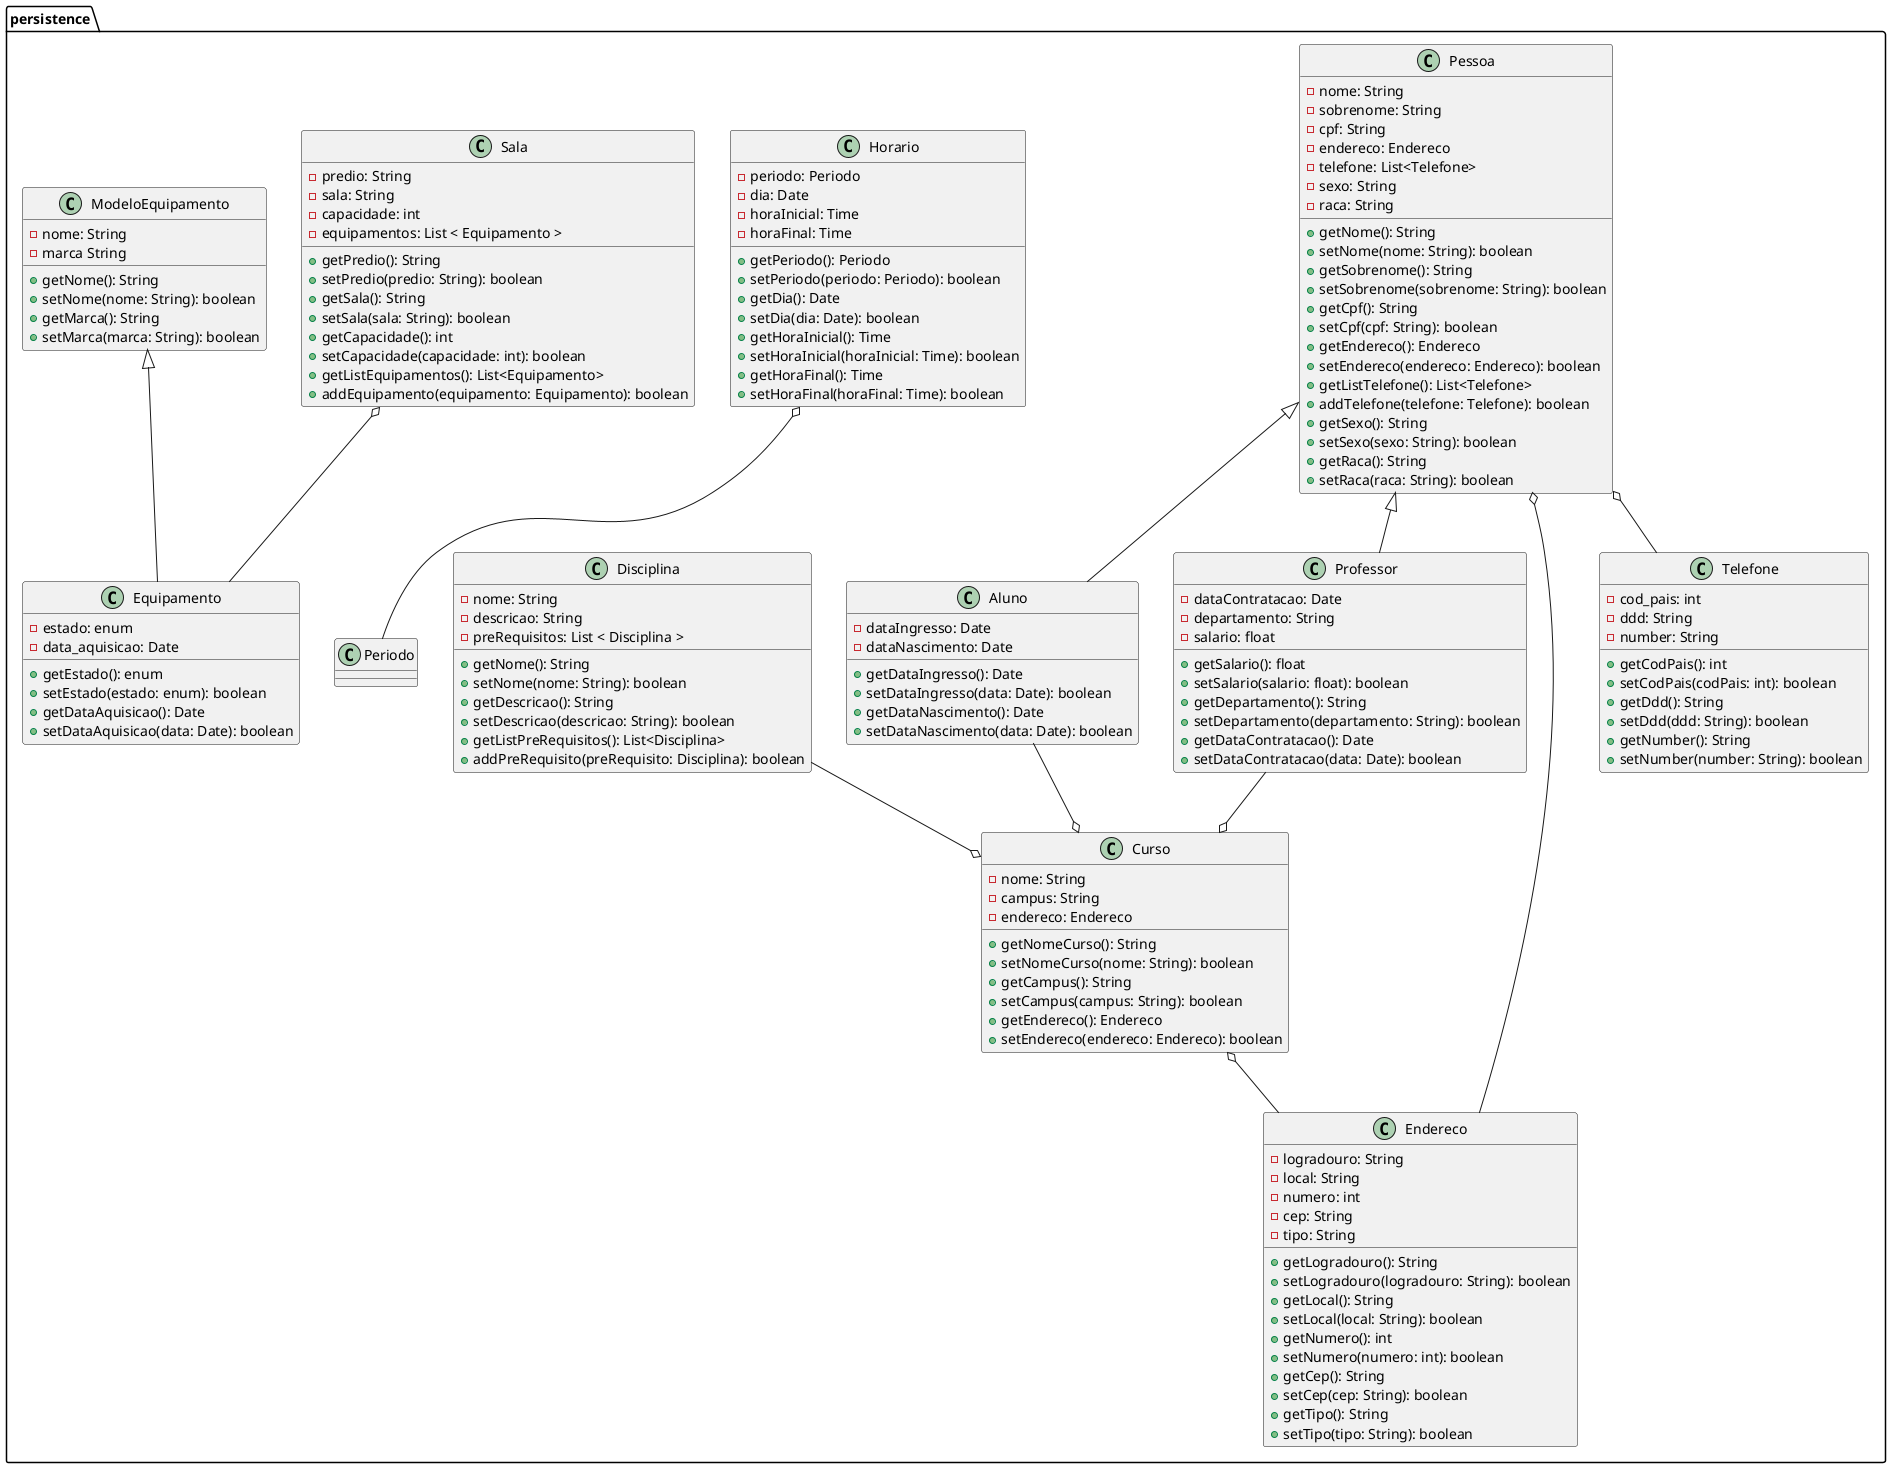 @startuml trabalho_engenharia_persistence

package "persistence" {
    class Pessoa {
        - nome: String
        - sobrenome: String
        - cpf: String
        - endereco: Endereco
        - telefone: List<Telefone>
        - sexo: String
        - raca: String

        + getNome(): String
        + setNome(nome: String): boolean
        + getSobrenome(): String
        + setSobrenome(sobrenome: String): boolean
        + getCpf(): String
        + setCpf(cpf: String): boolean
        + getEndereco(): Endereco
        + setEndereco(endereco: Endereco): boolean
        + getListTelefone(): List<Telefone>
        + addTelefone(telefone: Telefone): boolean
        + getSexo(): String
        + setSexo(sexo: String): boolean
        + getRaca(): String
        + setRaca(raca: String): boolean
    }

    Pessoa <|-- Aluno
    Aluno --o Curso
    class Aluno {
        - dataIngresso: Date
        - dataNascimento: Date

        + getDataIngresso(): Date
        + setDataIngresso(data: Date): boolean
        + getDataNascimento(): Date
        + setDataNascimento(data: Date): boolean
    }

    Pessoa <|-- Professor
    Professor --o Curso
    class Professor {
        - dataContratacao: Date
        - departamento: String
        - salario: float

        + getSalario(): float
        + setSalario(salario: float): boolean
        + getDepartamento(): String
        + setDepartamento(departamento: String): boolean
        + getDataContratacao(): Date
        + setDataContratacao(data: Date): boolean
    }

    Pessoa o-- Endereco
    Curso o-- Endereco
    class Endereco {
        - logradouro: String
        - local: String
        - numero: int
        - cep: String
        - tipo: String

        + getLogradouro(): String
        + setLogradouro(logradouro: String): boolean
        + getLocal(): String
        + setLocal(local: String): boolean
        + getNumero(): int
        + setNumero(numero: int): boolean
        + getCep(): String
        + setCep(cep: String): boolean
        + getTipo(): String
        + setTipo(tipo: String): boolean
    }

    Pessoa o-- Telefone
    class Telefone {
        - cod_pais: int
        - ddd: String
        - number: String

        + getCodPais(): int
        + setCodPais(codPais: int): boolean
        + getDdd(): String
        + setDdd(ddd: String): boolean
        + getNumber(): String
        + setNumber(number: String): boolean
    }

    class Curso{
        - nome: String
        - campus: String
        - endereco: Endereco

        + getNomeCurso(): String
        + setNomeCurso(nome: String): boolean
        + getCampus(): String
        + setCampus(campus: String): boolean
        + getEndereco(): Endereco
        + setEndereco(endereco: Endereco): boolean
    }

    Disciplina --o Curso
    class Disciplina {
        - nome: String
        - descricao: String
        - preRequisitos: List < Disciplina >

        + getNome(): String
        + setNome(nome: String): boolean
        + getDescricao(): String
        + setDescricao(descricao: String): boolean
        + getListPreRequisitos(): List<Disciplina>
        + addPreRequisito(preRequisito: Disciplina): boolean
    }

    Horario o-- Periodo
    class Horario {
        - periodo: Periodo
        - dia: Date
        - horaInicial: Time
        - horaFinal: Time

        + getPeriodo(): Periodo
        + setPeriodo(periodo: Periodo): boolean
        + getDia(): Date
        + setDia(dia: Date): boolean
        + getHoraInicial(): Time
        + setHoraInicial(horaInicial: Time): boolean
        + getHoraFinal(): Time
        + setHoraFinal(horaFinal: Time): boolean
    }
    
    Sala o-- Equipamento
    class Sala {
        - predio: String
        - sala: String
        - capacidade: int
        - equipamentos: List < Equipamento >

        + getPredio(): String
        + setPredio(predio: String): boolean
        + getSala(): String
        + setSala(sala: String): boolean
        + getCapacidade(): int
        + setCapacidade(capacidade: int): boolean
        + getListEquipamentos(): List<Equipamento>
        + addEquipamento(equipamento: Equipamento): boolean
    }

    class ModeloEquipamento {
        - nome: String
        - marca String

        + getNome(): String
        + setNome(nome: String): boolean
        + getMarca(): String
        + setMarca(marca: String): boolean
    }

    ModeloEquipamento <|-- Equipamento
    class Equipamento {
        - estado: enum
        - data_aquisicao: Date

        + getEstado(): enum
        + setEstado(estado: enum): boolean
        + getDataAquisicao(): Date
        + setDataAquisicao(data: Date): boolean
    }
}

@enduml
